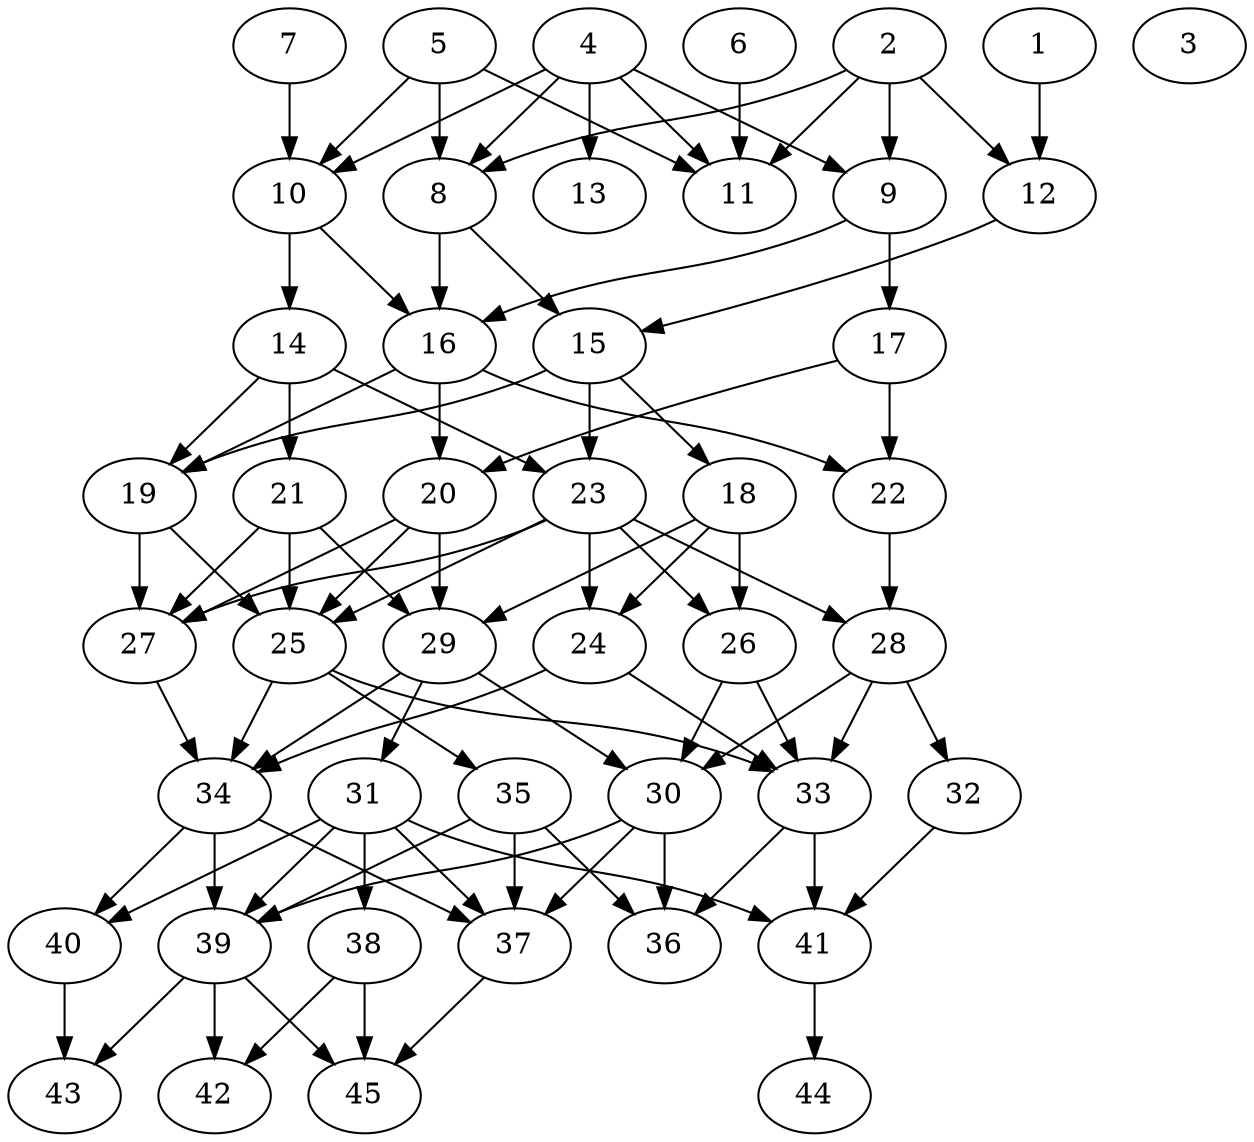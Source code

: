 // DAG automatically generated by daggen at Thu Oct  3 14:07:25 2019
// ./daggen --dot -n 45 --ccr 0.3 --fat 0.5 --regular 0.7 --density 0.6 --mindata 5242880 --maxdata 52428800 
digraph G {
  1 [size="103543467", alpha="0.09", expect_size="31063040"] 
  1 -> 12 [size ="31063040"]
  2 [size="172605440", alpha="0.13", expect_size="51781632"] 
  2 -> 8 [size ="51781632"]
  2 -> 9 [size ="51781632"]
  2 -> 11 [size ="51781632"]
  2 -> 12 [size ="51781632"]
  3 [size="136796160", alpha="0.03", expect_size="41038848"] 
  4 [size="75171840", alpha="0.08", expect_size="22551552"] 
  4 -> 8 [size ="22551552"]
  4 -> 9 [size ="22551552"]
  4 -> 10 [size ="22551552"]
  4 -> 11 [size ="22551552"]
  4 -> 13 [size ="22551552"]
  5 [size="172451840", alpha="0.05", expect_size="51735552"] 
  5 -> 8 [size ="51735552"]
  5 -> 10 [size ="51735552"]
  5 -> 11 [size ="51735552"]
  6 [size="89047040", alpha="0.03", expect_size="26714112"] 
  6 -> 11 [size ="26714112"]
  7 [size="76571307", alpha="0.19", expect_size="22971392"] 
  7 -> 10 [size ="22971392"]
  8 [size="153524907", alpha="0.17", expect_size="46057472"] 
  8 -> 15 [size ="46057472"]
  8 -> 16 [size ="46057472"]
  9 [size="79284907", alpha="0.12", expect_size="23785472"] 
  9 -> 16 [size ="23785472"]
  9 -> 17 [size ="23785472"]
  10 [size="160450560", alpha="0.07", expect_size="48135168"] 
  10 -> 14 [size ="48135168"]
  10 -> 16 [size ="48135168"]
  11 [size="31177387", alpha="0.08", expect_size="9353216"] 
  12 [size="104782507", alpha="0.09", expect_size="31434752"] 
  12 -> 15 [size ="31434752"]
  13 [size="49240747", alpha="0.05", expect_size="14772224"] 
  14 [size="70184960", alpha="0.18", expect_size="21055488"] 
  14 -> 19 [size ="21055488"]
  14 -> 21 [size ="21055488"]
  14 -> 23 [size ="21055488"]
  15 [size="132498773", alpha="0.10", expect_size="39749632"] 
  15 -> 18 [size ="39749632"]
  15 -> 19 [size ="39749632"]
  15 -> 23 [size ="39749632"]
  16 [size="170963627", alpha="0.07", expect_size="51289088"] 
  16 -> 19 [size ="51289088"]
  16 -> 20 [size ="51289088"]
  16 -> 22 [size ="51289088"]
  17 [size="38522880", alpha="0.02", expect_size="11556864"] 
  17 -> 20 [size ="11556864"]
  17 -> 22 [size ="11556864"]
  18 [size="29665280", alpha="0.09", expect_size="8899584"] 
  18 -> 24 [size ="8899584"]
  18 -> 26 [size ="8899584"]
  18 -> 29 [size ="8899584"]
  19 [size="165881173", alpha="0.17", expect_size="49764352"] 
  19 -> 25 [size ="49764352"]
  19 -> 27 [size ="49764352"]
  20 [size="100338347", alpha="0.16", expect_size="30101504"] 
  20 -> 25 [size ="30101504"]
  20 -> 27 [size ="30101504"]
  20 -> 29 [size ="30101504"]
  21 [size="155354453", alpha="0.06", expect_size="46606336"] 
  21 -> 25 [size ="46606336"]
  21 -> 27 [size ="46606336"]
  21 -> 29 [size ="46606336"]
  22 [size="60426240", alpha="0.16", expect_size="18127872"] 
  22 -> 28 [size ="18127872"]
  23 [size="132553387", alpha="0.01", expect_size="39766016"] 
  23 -> 24 [size ="39766016"]
  23 -> 25 [size ="39766016"]
  23 -> 26 [size ="39766016"]
  23 -> 27 [size ="39766016"]
  23 -> 28 [size ="39766016"]
  24 [size="173407573", alpha="0.14", expect_size="52022272"] 
  24 -> 33 [size ="52022272"]
  24 -> 34 [size ="52022272"]
  25 [size="155412480", alpha="0.06", expect_size="46623744"] 
  25 -> 33 [size ="46623744"]
  25 -> 34 [size ="46623744"]
  25 -> 35 [size ="46623744"]
  26 [size="74485760", alpha="0.07", expect_size="22345728"] 
  26 -> 30 [size ="22345728"]
  26 -> 33 [size ="22345728"]
  27 [size="133416960", alpha="0.16", expect_size="40025088"] 
  27 -> 34 [size ="40025088"]
  28 [size="150312960", alpha="0.02", expect_size="45093888"] 
  28 -> 30 [size ="45093888"]
  28 -> 32 [size ="45093888"]
  28 -> 33 [size ="45093888"]
  29 [size="61221547", alpha="0.16", expect_size="18366464"] 
  29 -> 30 [size ="18366464"]
  29 -> 31 [size ="18366464"]
  29 -> 34 [size ="18366464"]
  30 [size="37314560", alpha="0.08", expect_size="11194368"] 
  30 -> 36 [size ="11194368"]
  30 -> 37 [size ="11194368"]
  30 -> 39 [size ="11194368"]
  31 [size="164894720", alpha="0.02", expect_size="49468416"] 
  31 -> 37 [size ="49468416"]
  31 -> 38 [size ="49468416"]
  31 -> 39 [size ="49468416"]
  31 -> 40 [size ="49468416"]
  31 -> 41 [size ="49468416"]
  32 [size="58173440", alpha="0.07", expect_size="17452032"] 
  32 -> 41 [size ="17452032"]
  33 [size="29566293", alpha="0.16", expect_size="8869888"] 
  33 -> 36 [size ="8869888"]
  33 -> 41 [size ="8869888"]
  34 [size="41110187", alpha="0.12", expect_size="12333056"] 
  34 -> 37 [size ="12333056"]
  34 -> 39 [size ="12333056"]
  34 -> 40 [size ="12333056"]
  35 [size="150500693", alpha="0.02", expect_size="45150208"] 
  35 -> 36 [size ="45150208"]
  35 -> 37 [size ="45150208"]
  35 -> 39 [size ="45150208"]
  36 [size="40857600", alpha="0.12", expect_size="12257280"] 
  37 [size="98324480", alpha="0.04", expect_size="29497344"] 
  37 -> 45 [size ="29497344"]
  38 [size="67423573", alpha="0.18", expect_size="20227072"] 
  38 -> 42 [size ="20227072"]
  38 -> 45 [size ="20227072"]
  39 [size="84203520", alpha="0.11", expect_size="25261056"] 
  39 -> 42 [size ="25261056"]
  39 -> 43 [size ="25261056"]
  39 -> 45 [size ="25261056"]
  40 [size="53196800", alpha="0.15", expect_size="15959040"] 
  40 -> 43 [size ="15959040"]
  41 [size="117367467", alpha="0.16", expect_size="35210240"] 
  41 -> 44 [size ="35210240"]
  42 [size="133143893", alpha="0.02", expect_size="39943168"] 
  43 [size="30539093", alpha="0.03", expect_size="9161728"] 
  44 [size="155897173", alpha="0.04", expect_size="46769152"] 
  45 [size="90071040", alpha="0.03", expect_size="27021312"] 
}
